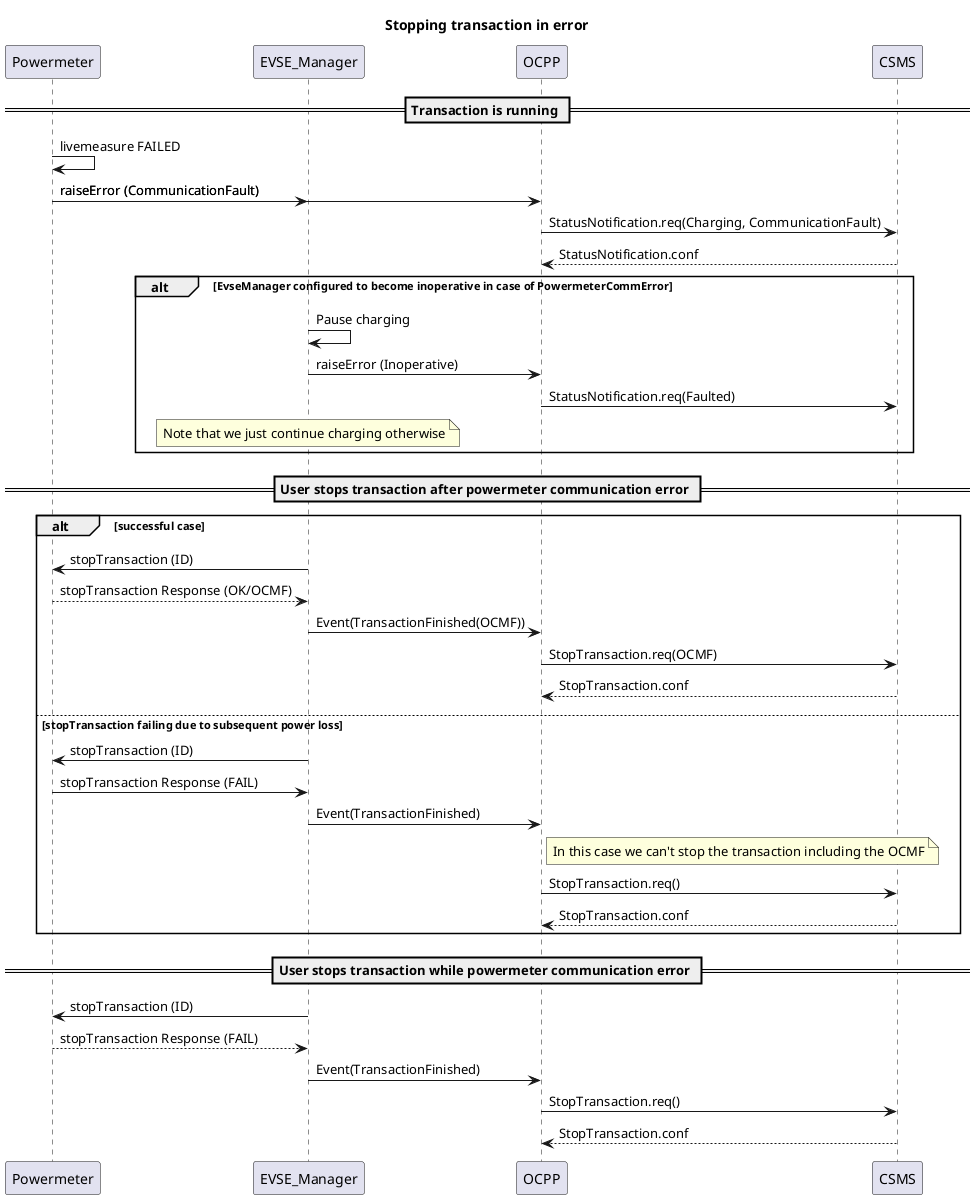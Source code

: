 @startuml
participant Powermeter
participant EVSE_Manager
participant OCPP
participant CSMS

title Stopping transaction in error

== Transaction is running ==

Powermeter -> Powermeter: livemeasure FAILED

!pragma teoz true
Powermeter -> EVSE_Manager: raiseError (CommunicationFault)
& Powermeter -> OCPP: raiseError (CommunicationFault)

OCPP->CSMS: StatusNotification.req(Charging, CommunicationFault)
return StatusNotification.conf

alt EvseManager configured to become inoperative in case of PowermeterCommError
    EVSE_Manager->EVSE_Manager: Pause charging
    EVSE_Manager -> OCPP: raiseError (Inoperative)
    OCPP->CSMS: StatusNotification.req(Faulted)
    note over EVSE_Manager: Note that we just continue charging otherwise
end

!pragma teoz true

== User stops transaction after powermeter communication error ==

alt successful case
EVSE_Manager -> Powermeter: stopTransaction (ID)
return stopTransaction Response (OK/OCMF)
EVSE_Manager -> OCPP: Event(TransactionFinished(OCMF))

OCPP->CSMS: StopTransaction.req(OCMF)
return StopTransaction.conf

else stopTransaction failing due to subsequent power loss
EVSE_Manager -> Powermeter: stopTransaction (ID)
Powermeter -> EVSE_Manager: stopTransaction Response (FAIL)
EVSE_Manager -> OCPP: Event(TransactionFinished)

note right of OCPP: In this case we can't stop the transaction including the OCMF
OCPP->CSMS: StopTransaction.req()
return StopTransaction.conf
end

== User stops transaction while powermeter communication error ==

EVSE_Manager -> Powermeter: stopTransaction (ID)
return stopTransaction Response (FAIL)
EVSE_Manager -> OCPP: Event(TransactionFinished)

OCPP->CSMS: StopTransaction.req()
return StopTransaction.conf

@enduml
